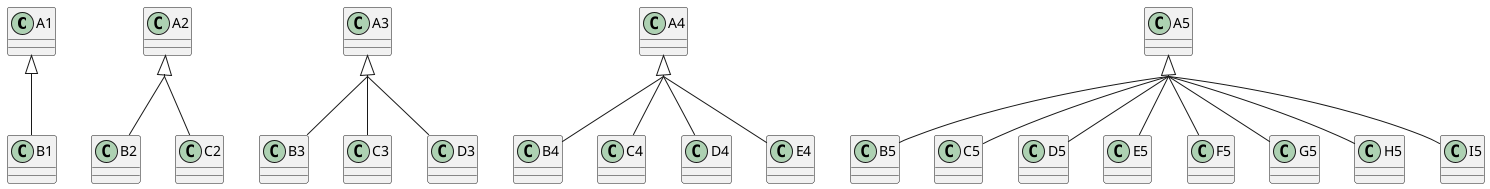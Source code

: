 @startuml

skinparam groupInheritance 2

A1 <|-- B1

A2 <|-- B2
A2 <|-- C2

A3 <|-- B3
A3 <|-- C3
A3 <|-- D3

A4 <|-- B4
A4 <|-- C4
A4 <|-- D4
A4 <|-- E4

A5 <|-- B5
A5 <|-- C5
A5 <|-- D5
A5 <|-- E5
A5 <|-- F5
A5 <|-- G5
A5 <|-- H5
A5 <|-- I5

@enduml